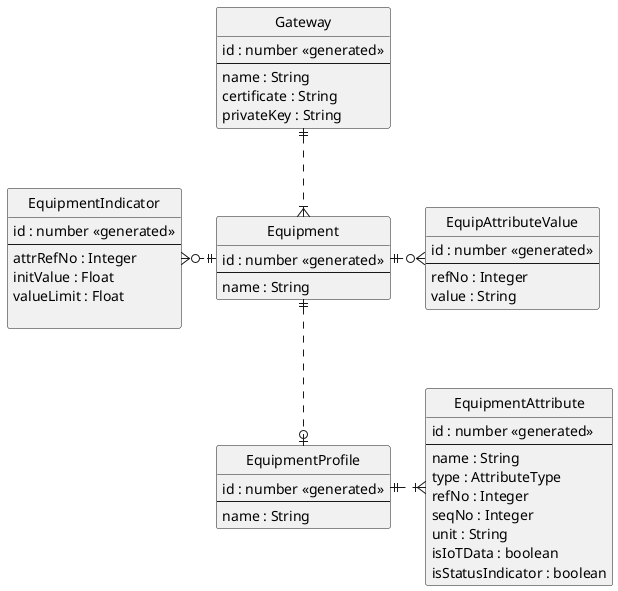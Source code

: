 @startuml

' hide the spot
hide circle

' avoid problems with angled crows feet
skinparam linetype ortho

entity "Gateway" as e01 {
  id : number <<generated>>
  --
  name : String
  certificate : String
  privateKey : String
}

entity "Equipment" as e02 {
  id : number <<generated>>
  --
  name : String
}

entity "EquipmentProfile" as e03 {
  id : number <<generated>>
  --
  name : String
}

entity "EquipAttributeValue" as e04 {
  id : number <<generated>>
  --
  refNo : Integer
  value : String
}

entity "EquipmentAttribute" as e05 {
  id : number <<generated>>
  --
  name : String
  type : AttributeType
  refNo : Integer
  seqNo : Integer
  unit : String
  isIoTData : boolean
  isStatusIndicator : boolean
}

entity "EquipmentIndicator"  as e06 {
  id : number <<generated>>
  --
  attrRefNo : Integer
  initValue : Float
  valueLimit : Float

}

e01 ||..|{ e02
e02 ||..o| e03
e02 ||.r.o{ e04
e02 ||.l.o{ e06
e03 ||.r.|{ e05

@enduml
